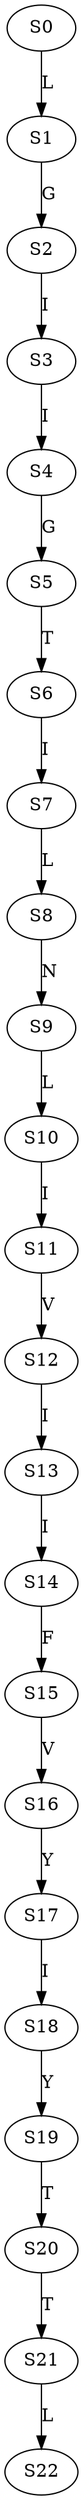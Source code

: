 strict digraph  {
	S0 -> S1 [ label = L ];
	S1 -> S2 [ label = G ];
	S2 -> S3 [ label = I ];
	S3 -> S4 [ label = I ];
	S4 -> S5 [ label = G ];
	S5 -> S6 [ label = T ];
	S6 -> S7 [ label = I ];
	S7 -> S8 [ label = L ];
	S8 -> S9 [ label = N ];
	S9 -> S10 [ label = L ];
	S10 -> S11 [ label = I ];
	S11 -> S12 [ label = V ];
	S12 -> S13 [ label = I ];
	S13 -> S14 [ label = I ];
	S14 -> S15 [ label = F ];
	S15 -> S16 [ label = V ];
	S16 -> S17 [ label = Y ];
	S17 -> S18 [ label = I ];
	S18 -> S19 [ label = Y ];
	S19 -> S20 [ label = T ];
	S20 -> S21 [ label = T ];
	S21 -> S22 [ label = L ];
}
